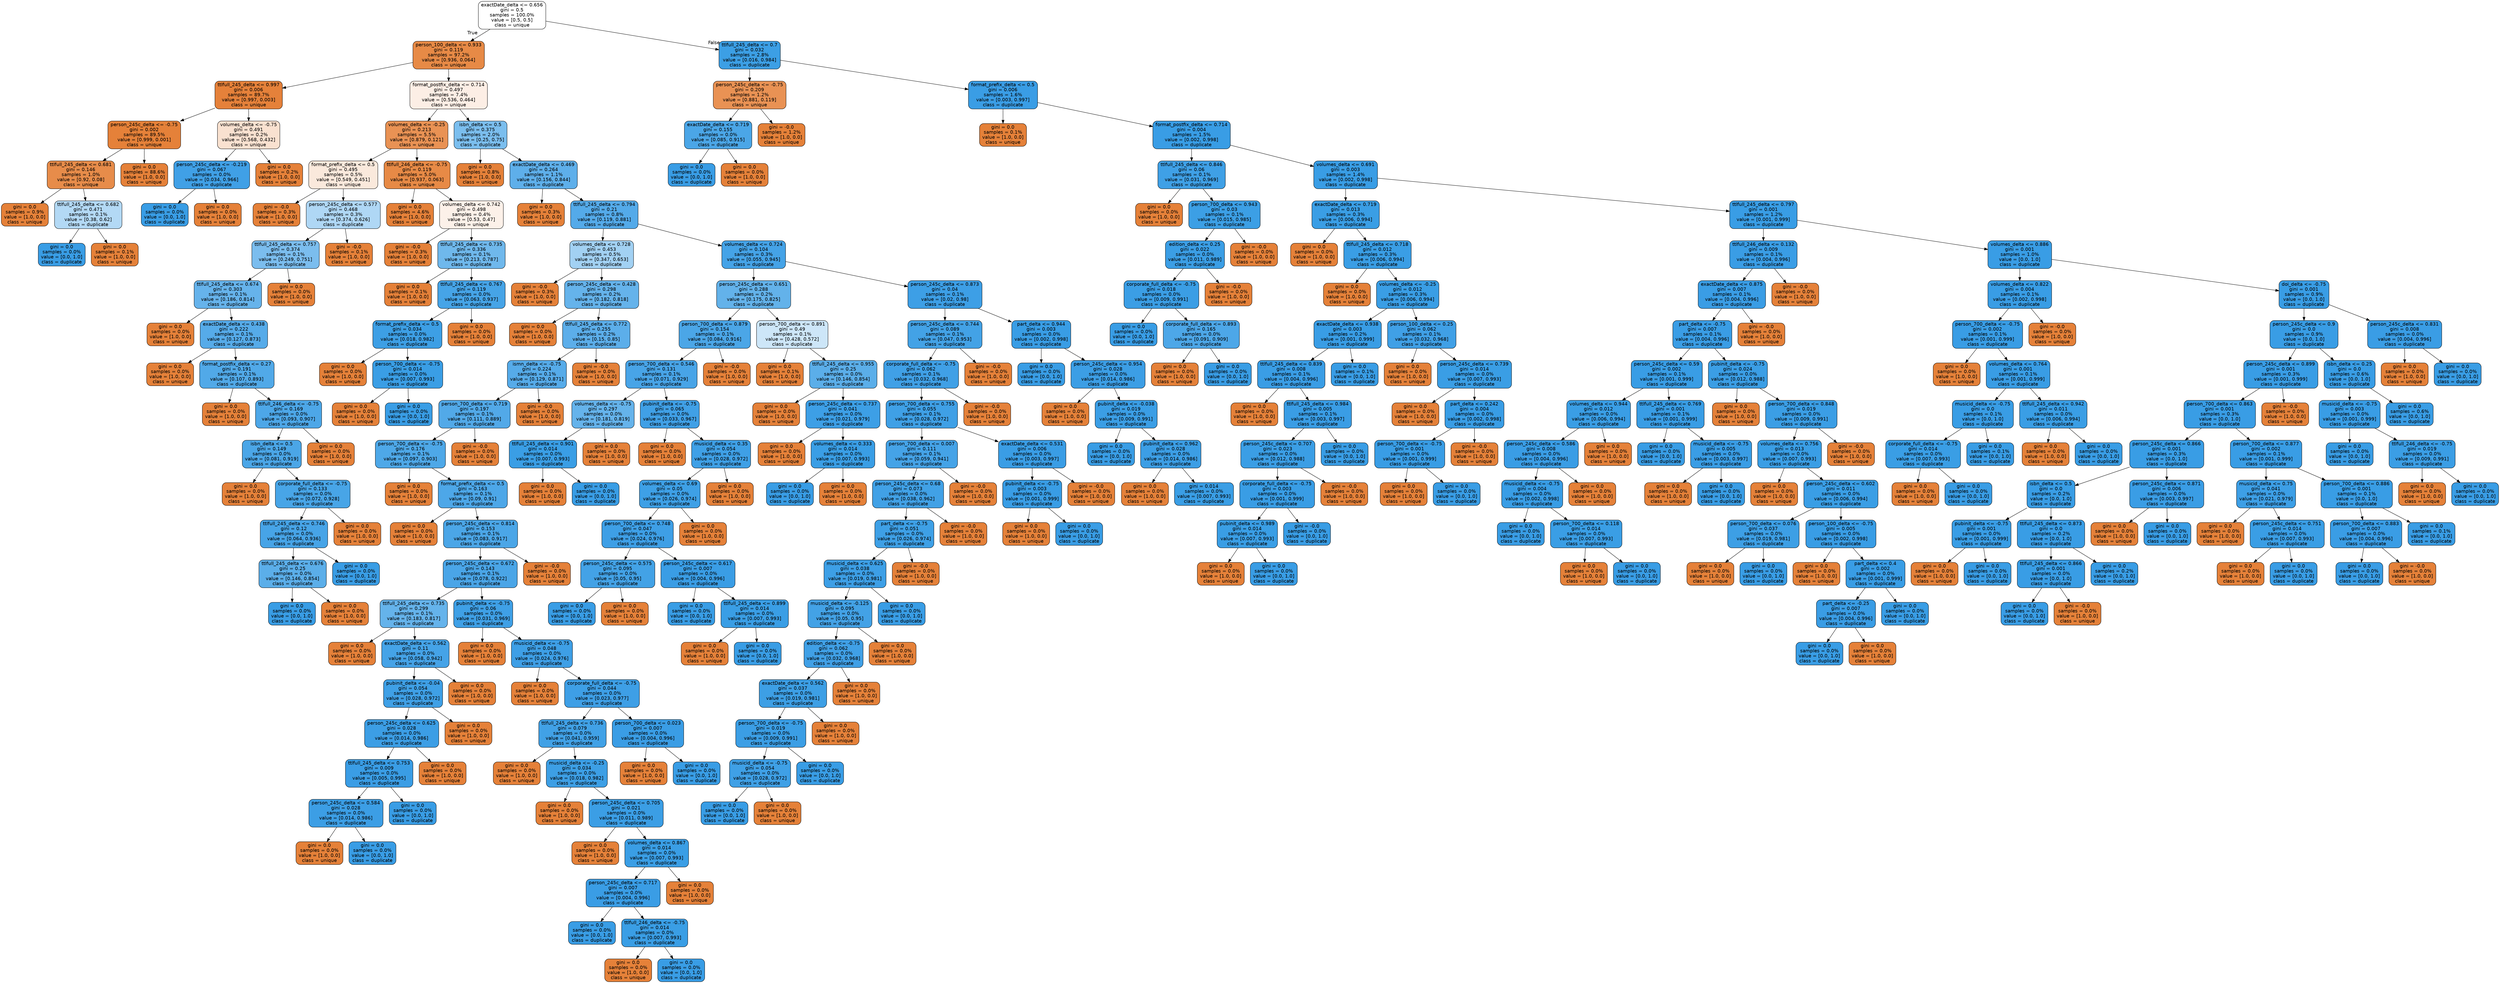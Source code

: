 digraph Tree {
node [shape=box, style="filled, rounded", color="black", fontname=helvetica] ;
edge [fontname=helvetica] ;
0 [label="exactDate_delta <= 0.656\ngini = 0.5\nsamples = 100.0%\nvalue = [0.5, 0.5]\nclass = unique", fillcolor="#ffffff"] ;
1 [label="person_100_delta <= 0.933\ngini = 0.119\nsamples = 97.2%\nvalue = [0.936, 0.064]\nclass = unique", fillcolor="#e78a46"] ;
0 -> 1 [labeldistance=2.5, labelangle=45, headlabel="True"] ;
2 [label="ttlfull_245_delta <= 0.997\ngini = 0.006\nsamples = 89.7%\nvalue = [0.997, 0.003]\nclass = unique", fillcolor="#e5813a"] ;
1 -> 2 ;
3 [label="person_245c_delta <= -0.75\ngini = 0.002\nsamples = 89.5%\nvalue = [0.999, 0.001]\nclass = unique", fillcolor="#e58139"] ;
2 -> 3 ;
4 [label="ttlfull_245_delta <= 0.681\ngini = 0.146\nsamples = 1.0%\nvalue = [0.92, 0.08]\nclass = unique", fillcolor="#e78c4a"] ;
3 -> 4 ;
5 [label="gini = 0.0\nsamples = 0.9%\nvalue = [1.0, 0.0]\nclass = unique", fillcolor="#e58139"] ;
4 -> 5 ;
6 [label="ttlfull_245_delta <= 0.682\ngini = 0.471\nsamples = 0.1%\nvalue = [0.38, 0.62]\nclass = duplicate", fillcolor="#b3d9f5"] ;
4 -> 6 ;
7 [label="gini = 0.0\nsamples = 0.0%\nvalue = [0.0, 1.0]\nclass = duplicate", fillcolor="#399de5"] ;
6 -> 7 ;
8 [label="gini = 0.0\nsamples = 0.1%\nvalue = [1.0, 0.0]\nclass = unique", fillcolor="#e58139"] ;
6 -> 8 ;
9 [label="gini = 0.0\nsamples = 88.6%\nvalue = [1.0, 0.0]\nclass = unique", fillcolor="#e58139"] ;
3 -> 9 ;
10 [label="volumes_delta <= -0.75\ngini = 0.491\nsamples = 0.2%\nvalue = [0.568, 0.432]\nclass = unique", fillcolor="#f9e1d0"] ;
2 -> 10 ;
11 [label="person_245c_delta <= -0.219\ngini = 0.067\nsamples = 0.0%\nvalue = [0.034, 0.966]\nclass = duplicate", fillcolor="#40a0e6"] ;
10 -> 11 ;
12 [label="gini = 0.0\nsamples = 0.0%\nvalue = [0.0, 1.0]\nclass = duplicate", fillcolor="#399de5"] ;
11 -> 12 ;
13 [label="gini = 0.0\nsamples = 0.0%\nvalue = [1.0, 0.0]\nclass = unique", fillcolor="#e58139"] ;
11 -> 13 ;
14 [label="gini = 0.0\nsamples = 0.2%\nvalue = [1.0, 0.0]\nclass = unique", fillcolor="#e58139"] ;
10 -> 14 ;
15 [label="format_postfix_delta <= 0.714\ngini = 0.497\nsamples = 7.4%\nvalue = [0.536, 0.464]\nclass = unique", fillcolor="#fceee5"] ;
1 -> 15 ;
16 [label="volumes_delta <= -0.25\ngini = 0.213\nsamples = 5.5%\nvalue = [0.879, 0.121]\nclass = unique", fillcolor="#e99254"] ;
15 -> 16 ;
17 [label="format_prefix_delta <= 0.5\ngini = 0.495\nsamples = 0.5%\nvalue = [0.549, 0.451]\nclass = unique", fillcolor="#fae9dc"] ;
16 -> 17 ;
18 [label="gini = -0.0\nsamples = 0.3%\nvalue = [1.0, 0.0]\nclass = unique", fillcolor="#e58139"] ;
17 -> 18 ;
19 [label="person_245c_delta <= 0.577\ngini = 0.468\nsamples = 0.3%\nvalue = [0.374, 0.626]\nclass = duplicate", fillcolor="#afd7f5"] ;
17 -> 19 ;
20 [label="ttlfull_245_delta <= 0.757\ngini = 0.374\nsamples = 0.1%\nvalue = [0.249, 0.751]\nclass = duplicate", fillcolor="#7bbdee"] ;
19 -> 20 ;
21 [label="ttlfull_245_delta <= 0.674\ngini = 0.303\nsamples = 0.1%\nvalue = [0.186, 0.814]\nclass = duplicate", fillcolor="#66b3eb"] ;
20 -> 21 ;
22 [label="gini = 0.0\nsamples = 0.0%\nvalue = [1.0, 0.0]\nclass = unique", fillcolor="#e58139"] ;
21 -> 22 ;
23 [label="exactDate_delta <= 0.438\ngini = 0.222\nsamples = 0.1%\nvalue = [0.127, 0.873]\nclass = duplicate", fillcolor="#56abe9"] ;
21 -> 23 ;
24 [label="gini = 0.0\nsamples = 0.0%\nvalue = [1.0, 0.0]\nclass = unique", fillcolor="#e58139"] ;
23 -> 24 ;
25 [label="format_postfix_delta <= 0.27\ngini = 0.191\nsamples = 0.1%\nvalue = [0.107, 0.893]\nclass = duplicate", fillcolor="#51a9e8"] ;
23 -> 25 ;
26 [label="gini = 0.0\nsamples = 0.0%\nvalue = [1.0, 0.0]\nclass = unique", fillcolor="#e58139"] ;
25 -> 26 ;
27 [label="ttlfull_246_delta <= -0.75\ngini = 0.169\nsamples = 0.0%\nvalue = [0.093, 0.907]\nclass = duplicate", fillcolor="#4da7e8"] ;
25 -> 27 ;
28 [label="isbn_delta <= 0.5\ngini = 0.149\nsamples = 0.0%\nvalue = [0.081, 0.919]\nclass = duplicate", fillcolor="#4ba6e7"] ;
27 -> 28 ;
29 [label="gini = 0.0\nsamples = 0.0%\nvalue = [1.0, 0.0]\nclass = unique", fillcolor="#e58139"] ;
28 -> 29 ;
30 [label="corporate_full_delta <= -0.75\ngini = 0.133\nsamples = 0.0%\nvalue = [0.072, 0.928]\nclass = duplicate", fillcolor="#48a5e7"] ;
28 -> 30 ;
31 [label="ttlfull_245_delta <= 0.746\ngini = 0.12\nsamples = 0.0%\nvalue = [0.064, 0.936]\nclass = duplicate", fillcolor="#47a4e7"] ;
30 -> 31 ;
32 [label="ttlfull_245_delta <= 0.676\ngini = 0.25\nsamples = 0.0%\nvalue = [0.146, 0.854]\nclass = duplicate", fillcolor="#5baee9"] ;
31 -> 32 ;
33 [label="gini = 0.0\nsamples = 0.0%\nvalue = [0.0, 1.0]\nclass = duplicate", fillcolor="#399de5"] ;
32 -> 33 ;
34 [label="gini = 0.0\nsamples = 0.0%\nvalue = [1.0, 0.0]\nclass = unique", fillcolor="#e58139"] ;
32 -> 34 ;
35 [label="gini = 0.0\nsamples = 0.0%\nvalue = [0.0, 1.0]\nclass = duplicate", fillcolor="#399de5"] ;
31 -> 35 ;
36 [label="gini = 0.0\nsamples = 0.0%\nvalue = [1.0, 0.0]\nclass = unique", fillcolor="#e58139"] ;
30 -> 36 ;
37 [label="gini = 0.0\nsamples = 0.0%\nvalue = [1.0, 0.0]\nclass = unique", fillcolor="#e58139"] ;
27 -> 37 ;
38 [label="gini = 0.0\nsamples = 0.0%\nvalue = [1.0, 0.0]\nclass = unique", fillcolor="#e58139"] ;
20 -> 38 ;
39 [label="gini = -0.0\nsamples = 0.1%\nvalue = [1.0, 0.0]\nclass = unique", fillcolor="#e58139"] ;
19 -> 39 ;
40 [label="ttlfull_246_delta <= -0.75\ngini = 0.119\nsamples = 5.0%\nvalue = [0.937, 0.063]\nclass = unique", fillcolor="#e78a46"] ;
16 -> 40 ;
41 [label="gini = 0.0\nsamples = 4.6%\nvalue = [1.0, 0.0]\nclass = unique", fillcolor="#e58139"] ;
40 -> 41 ;
42 [label="volumes_delta <= 0.742\ngini = 0.498\nsamples = 0.4%\nvalue = [0.53, 0.47]\nclass = unique", fillcolor="#fcf1e9"] ;
40 -> 42 ;
43 [label="gini = -0.0\nsamples = 0.3%\nvalue = [1.0, 0.0]\nclass = unique", fillcolor="#e58139"] ;
42 -> 43 ;
44 [label="ttlfull_245_delta <= 0.735\ngini = 0.336\nsamples = 0.1%\nvalue = [0.213, 0.787]\nclass = duplicate", fillcolor="#6fb8ec"] ;
42 -> 44 ;
45 [label="gini = 0.0\nsamples = 0.1%\nvalue = [1.0, 0.0]\nclass = unique", fillcolor="#e58139"] ;
44 -> 45 ;
46 [label="ttlfull_245_delta <= 0.767\ngini = 0.119\nsamples = 0.0%\nvalue = [0.063, 0.937]\nclass = duplicate", fillcolor="#46a4e7"] ;
44 -> 46 ;
47 [label="format_prefix_delta <= 0.5\ngini = 0.034\nsamples = 0.0%\nvalue = [0.018, 0.982]\nclass = duplicate", fillcolor="#3d9fe5"] ;
46 -> 47 ;
48 [label="gini = 0.0\nsamples = 0.0%\nvalue = [1.0, 0.0]\nclass = unique", fillcolor="#e58139"] ;
47 -> 48 ;
49 [label="person_700_delta <= -0.75\ngini = 0.014\nsamples = 0.0%\nvalue = [0.007, 0.993]\nclass = duplicate", fillcolor="#3a9ee5"] ;
47 -> 49 ;
50 [label="gini = 0.0\nsamples = 0.0%\nvalue = [1.0, 0.0]\nclass = unique", fillcolor="#e58139"] ;
49 -> 50 ;
51 [label="gini = 0.0\nsamples = 0.0%\nvalue = [0.0, 1.0]\nclass = duplicate", fillcolor="#399de5"] ;
49 -> 51 ;
52 [label="gini = 0.0\nsamples = 0.0%\nvalue = [1.0, 0.0]\nclass = unique", fillcolor="#e58139"] ;
46 -> 52 ;
53 [label="isbn_delta <= 0.5\ngini = 0.375\nsamples = 2.0%\nvalue = [0.25, 0.75]\nclass = duplicate", fillcolor="#7bbeee"] ;
15 -> 53 ;
54 [label="gini = 0.0\nsamples = 0.8%\nvalue = [1.0, 0.0]\nclass = unique", fillcolor="#e58139"] ;
53 -> 54 ;
55 [label="exactDate_delta <= 0.469\ngini = 0.264\nsamples = 1.1%\nvalue = [0.156, 0.844]\nclass = duplicate", fillcolor="#5eafea"] ;
53 -> 55 ;
56 [label="gini = 0.0\nsamples = 0.3%\nvalue = [1.0, 0.0]\nclass = unique", fillcolor="#e58139"] ;
55 -> 56 ;
57 [label="ttlfull_245_delta <= 0.794\ngini = 0.21\nsamples = 0.8%\nvalue = [0.119, 0.881]\nclass = duplicate", fillcolor="#54aae9"] ;
55 -> 57 ;
58 [label="volumes_delta <= 0.728\ngini = 0.453\nsamples = 0.5%\nvalue = [0.347, 0.653]\nclass = duplicate", fillcolor="#a2d1f3"] ;
57 -> 58 ;
59 [label="gini = -0.0\nsamples = 0.3%\nvalue = [1.0, 0.0]\nclass = unique", fillcolor="#e58139"] ;
58 -> 59 ;
60 [label="person_245c_delta <= 0.428\ngini = 0.298\nsamples = 0.2%\nvalue = [0.182, 0.818]\nclass = duplicate", fillcolor="#65b3eb"] ;
58 -> 60 ;
61 [label="gini = 0.0\nsamples = 0.0%\nvalue = [1.0, 0.0]\nclass = unique", fillcolor="#e58139"] ;
60 -> 61 ;
62 [label="ttlfull_245_delta <= 0.772\ngini = 0.255\nsamples = 0.2%\nvalue = [0.15, 0.85]\nclass = duplicate", fillcolor="#5caeea"] ;
60 -> 62 ;
63 [label="ismn_delta <= -0.75\ngini = 0.224\nsamples = 0.1%\nvalue = [0.129, 0.871]\nclass = duplicate", fillcolor="#56abe9"] ;
62 -> 63 ;
64 [label="person_700_delta <= 0.719\ngini = 0.197\nsamples = 0.1%\nvalue = [0.111, 0.889]\nclass = duplicate", fillcolor="#52a9e8"] ;
63 -> 64 ;
65 [label="person_700_delta <= -0.75\ngini = 0.176\nsamples = 0.1%\nvalue = [0.097, 0.903]\nclass = duplicate", fillcolor="#4ea8e8"] ;
64 -> 65 ;
66 [label="gini = 0.0\nsamples = 0.0%\nvalue = [1.0, 0.0]\nclass = unique", fillcolor="#e58139"] ;
65 -> 66 ;
67 [label="format_prefix_delta <= 0.5\ngini = 0.163\nsamples = 0.1%\nvalue = [0.09, 0.91]\nclass = duplicate", fillcolor="#4da7e8"] ;
65 -> 67 ;
68 [label="gini = 0.0\nsamples = 0.0%\nvalue = [1.0, 0.0]\nclass = unique", fillcolor="#e58139"] ;
67 -> 68 ;
69 [label="person_245c_delta <= 0.814\ngini = 0.153\nsamples = 0.1%\nvalue = [0.083, 0.917]\nclass = duplicate", fillcolor="#4ba6e7"] ;
67 -> 69 ;
70 [label="person_245c_delta <= 0.672\ngini = 0.143\nsamples = 0.1%\nvalue = [0.078, 0.922]\nclass = duplicate", fillcolor="#4aa5e7"] ;
69 -> 70 ;
71 [label="ttlfull_245_delta <= 0.735\ngini = 0.299\nsamples = 0.1%\nvalue = [0.183, 0.817]\nclass = duplicate", fillcolor="#65b3eb"] ;
70 -> 71 ;
72 [label="gini = 0.0\nsamples = 0.0%\nvalue = [1.0, 0.0]\nclass = unique", fillcolor="#e58139"] ;
71 -> 72 ;
73 [label="exactDate_delta <= 0.562\ngini = 0.11\nsamples = 0.0%\nvalue = [0.058, 0.942]\nclass = duplicate", fillcolor="#45a3e7"] ;
71 -> 73 ;
74 [label="pubinit_delta <= -0.04\ngini = 0.054\nsamples = 0.0%\nvalue = [0.028, 0.972]\nclass = duplicate", fillcolor="#3fa0e6"] ;
73 -> 74 ;
75 [label="person_245c_delta <= 0.625\ngini = 0.028\nsamples = 0.0%\nvalue = [0.014, 0.986]\nclass = duplicate", fillcolor="#3c9ee5"] ;
74 -> 75 ;
76 [label="ttlfull_245_delta <= 0.753\ngini = 0.009\nsamples = 0.0%\nvalue = [0.005, 0.995]\nclass = duplicate", fillcolor="#3a9de5"] ;
75 -> 76 ;
77 [label="person_245c_delta <= 0.584\ngini = 0.028\nsamples = 0.0%\nvalue = [0.014, 0.986]\nclass = duplicate", fillcolor="#3c9ee5"] ;
76 -> 77 ;
78 [label="gini = 0.0\nsamples = 0.0%\nvalue = [1.0, 0.0]\nclass = unique", fillcolor="#e58139"] ;
77 -> 78 ;
79 [label="gini = 0.0\nsamples = 0.0%\nvalue = [0.0, 1.0]\nclass = duplicate", fillcolor="#399de5"] ;
77 -> 79 ;
80 [label="gini = 0.0\nsamples = 0.0%\nvalue = [0.0, 1.0]\nclass = duplicate", fillcolor="#399de5"] ;
76 -> 80 ;
81 [label="gini = 0.0\nsamples = 0.0%\nvalue = [1.0, 0.0]\nclass = unique", fillcolor="#e58139"] ;
75 -> 81 ;
82 [label="gini = 0.0\nsamples = 0.0%\nvalue = [1.0, 0.0]\nclass = unique", fillcolor="#e58139"] ;
74 -> 82 ;
83 [label="gini = 0.0\nsamples = 0.0%\nvalue = [1.0, 0.0]\nclass = unique", fillcolor="#e58139"] ;
73 -> 83 ;
84 [label="pubinit_delta <= -0.75\ngini = 0.06\nsamples = 0.0%\nvalue = [0.031, 0.969]\nclass = duplicate", fillcolor="#3fa0e6"] ;
70 -> 84 ;
85 [label="gini = 0.0\nsamples = 0.0%\nvalue = [1.0, 0.0]\nclass = unique", fillcolor="#e58139"] ;
84 -> 85 ;
86 [label="musicid_delta <= -0.75\ngini = 0.048\nsamples = 0.0%\nvalue = [0.024, 0.976]\nclass = duplicate", fillcolor="#3e9fe6"] ;
84 -> 86 ;
87 [label="gini = 0.0\nsamples = 0.0%\nvalue = [1.0, 0.0]\nclass = unique", fillcolor="#e58139"] ;
86 -> 87 ;
88 [label="corporate_full_delta <= -0.75\ngini = 0.044\nsamples = 0.0%\nvalue = [0.023, 0.977]\nclass = duplicate", fillcolor="#3e9fe6"] ;
86 -> 88 ;
89 [label="ttlfull_245_delta <= 0.736\ngini = 0.079\nsamples = 0.0%\nvalue = [0.041, 0.959]\nclass = duplicate", fillcolor="#41a1e6"] ;
88 -> 89 ;
90 [label="gini = 0.0\nsamples = 0.0%\nvalue = [1.0, 0.0]\nclass = unique", fillcolor="#e58139"] ;
89 -> 90 ;
91 [label="musicid_delta <= -0.25\ngini = 0.034\nsamples = 0.0%\nvalue = [0.018, 0.982]\nclass = duplicate", fillcolor="#3d9fe5"] ;
89 -> 91 ;
92 [label="gini = 0.0\nsamples = 0.0%\nvalue = [1.0, 0.0]\nclass = unique", fillcolor="#e58139"] ;
91 -> 92 ;
93 [label="person_245c_delta <= 0.705\ngini = 0.021\nsamples = 0.0%\nvalue = [0.011, 0.989]\nclass = duplicate", fillcolor="#3b9ee5"] ;
91 -> 93 ;
94 [label="gini = 0.0\nsamples = 0.0%\nvalue = [1.0, 0.0]\nclass = unique", fillcolor="#e58139"] ;
93 -> 94 ;
95 [label="volumes_delta <= 0.867\ngini = 0.014\nsamples = 0.0%\nvalue = [0.007, 0.993]\nclass = duplicate", fillcolor="#3a9ee5"] ;
93 -> 95 ;
96 [label="person_245c_delta <= 0.717\ngini = 0.007\nsamples = 0.0%\nvalue = [0.004, 0.996]\nclass = duplicate", fillcolor="#3a9de5"] ;
95 -> 96 ;
97 [label="gini = 0.0\nsamples = 0.0%\nvalue = [0.0, 1.0]\nclass = duplicate", fillcolor="#399de5"] ;
96 -> 97 ;
98 [label="ttlfull_246_delta <= -0.75\ngini = 0.014\nsamples = 0.0%\nvalue = [0.007, 0.993]\nclass = duplicate", fillcolor="#3a9ee5"] ;
96 -> 98 ;
99 [label="gini = 0.0\nsamples = 0.0%\nvalue = [1.0, 0.0]\nclass = unique", fillcolor="#e58139"] ;
98 -> 99 ;
100 [label="gini = 0.0\nsamples = 0.0%\nvalue = [0.0, 1.0]\nclass = duplicate", fillcolor="#399de5"] ;
98 -> 100 ;
101 [label="gini = 0.0\nsamples = 0.0%\nvalue = [1.0, 0.0]\nclass = unique", fillcolor="#e58139"] ;
95 -> 101 ;
102 [label="person_700_delta <= 0.023\ngini = 0.007\nsamples = 0.0%\nvalue = [0.004, 0.996]\nclass = duplicate", fillcolor="#3a9de5"] ;
88 -> 102 ;
103 [label="gini = 0.0\nsamples = 0.0%\nvalue = [1.0, 0.0]\nclass = unique", fillcolor="#e58139"] ;
102 -> 103 ;
104 [label="gini = 0.0\nsamples = 0.0%\nvalue = [0.0, 1.0]\nclass = duplicate", fillcolor="#399de5"] ;
102 -> 104 ;
105 [label="gini = -0.0\nsamples = 0.0%\nvalue = [1.0, 0.0]\nclass = unique", fillcolor="#e58139"] ;
69 -> 105 ;
106 [label="gini = -0.0\nsamples = 0.0%\nvalue = [1.0, 0.0]\nclass = unique", fillcolor="#e58139"] ;
64 -> 106 ;
107 [label="gini = -0.0\nsamples = 0.0%\nvalue = [1.0, 0.0]\nclass = unique", fillcolor="#e58139"] ;
63 -> 107 ;
108 [label="gini = -0.0\nsamples = 0.0%\nvalue = [1.0, 0.0]\nclass = unique", fillcolor="#e58139"] ;
62 -> 108 ;
109 [label="volumes_delta <= 0.724\ngini = 0.104\nsamples = 0.3%\nvalue = [0.055, 0.945]\nclass = duplicate", fillcolor="#45a3e7"] ;
57 -> 109 ;
110 [label="person_245c_delta <= 0.651\ngini = 0.288\nsamples = 0.2%\nvalue = [0.175, 0.825]\nclass = duplicate", fillcolor="#63b2ea"] ;
109 -> 110 ;
111 [label="person_700_delta <= 0.879\ngini = 0.154\nsamples = 0.1%\nvalue = [0.084, 0.916]\nclass = duplicate", fillcolor="#4ba6e7"] ;
110 -> 111 ;
112 [label="person_700_delta <= 0.546\ngini = 0.131\nsamples = 0.1%\nvalue = [0.071, 0.929]\nclass = duplicate", fillcolor="#48a4e7"] ;
111 -> 112 ;
113 [label="volumes_delta <= -0.75\ngini = 0.297\nsamples = 0.0%\nvalue = [0.181, 0.819]\nclass = duplicate", fillcolor="#65b3eb"] ;
112 -> 113 ;
114 [label="ttlfull_245_delta <= 0.901\ngini = 0.014\nsamples = 0.0%\nvalue = [0.007, 0.993]\nclass = duplicate", fillcolor="#3a9ee5"] ;
113 -> 114 ;
115 [label="gini = 0.0\nsamples = 0.0%\nvalue = [1.0, 0.0]\nclass = unique", fillcolor="#e58139"] ;
114 -> 115 ;
116 [label="gini = 0.0\nsamples = 0.0%\nvalue = [0.0, 1.0]\nclass = duplicate", fillcolor="#399de5"] ;
114 -> 116 ;
117 [label="gini = 0.0\nsamples = 0.0%\nvalue = [1.0, 0.0]\nclass = unique", fillcolor="#e58139"] ;
113 -> 117 ;
118 [label="pubinit_delta <= -0.75\ngini = 0.065\nsamples = 0.0%\nvalue = [0.033, 0.967]\nclass = duplicate", fillcolor="#40a0e6"] ;
112 -> 118 ;
119 [label="gini = 0.0\nsamples = 0.0%\nvalue = [1.0, 0.0]\nclass = unique", fillcolor="#e58139"] ;
118 -> 119 ;
120 [label="musicid_delta <= 0.35\ngini = 0.054\nsamples = 0.0%\nvalue = [0.028, 0.972]\nclass = duplicate", fillcolor="#3fa0e6"] ;
118 -> 120 ;
121 [label="volumes_delta <= 0.69\ngini = 0.05\nsamples = 0.0%\nvalue = [0.026, 0.974]\nclass = duplicate", fillcolor="#3ea0e6"] ;
120 -> 121 ;
122 [label="person_700_delta <= 0.748\ngini = 0.047\nsamples = 0.0%\nvalue = [0.024, 0.976]\nclass = duplicate", fillcolor="#3e9fe6"] ;
121 -> 122 ;
123 [label="person_245c_delta <= 0.575\ngini = 0.095\nsamples = 0.0%\nvalue = [0.05, 0.95]\nclass = duplicate", fillcolor="#43a2e6"] ;
122 -> 123 ;
124 [label="gini = 0.0\nsamples = 0.0%\nvalue = [0.0, 1.0]\nclass = duplicate", fillcolor="#399de5"] ;
123 -> 124 ;
125 [label="gini = 0.0\nsamples = 0.0%\nvalue = [1.0, 0.0]\nclass = unique", fillcolor="#e58139"] ;
123 -> 125 ;
126 [label="person_245c_delta <= 0.617\ngini = 0.007\nsamples = 0.0%\nvalue = [0.004, 0.996]\nclass = duplicate", fillcolor="#3a9de5"] ;
122 -> 126 ;
127 [label="gini = 0.0\nsamples = 0.0%\nvalue = [0.0, 1.0]\nclass = duplicate", fillcolor="#399de5"] ;
126 -> 127 ;
128 [label="ttlfull_245_delta <= 0.899\ngini = 0.014\nsamples = 0.0%\nvalue = [0.007, 0.993]\nclass = duplicate", fillcolor="#3a9ee5"] ;
126 -> 128 ;
129 [label="gini = 0.0\nsamples = 0.0%\nvalue = [1.0, 0.0]\nclass = unique", fillcolor="#e58139"] ;
128 -> 129 ;
130 [label="gini = 0.0\nsamples = 0.0%\nvalue = [0.0, 1.0]\nclass = duplicate", fillcolor="#399de5"] ;
128 -> 130 ;
131 [label="gini = 0.0\nsamples = 0.0%\nvalue = [1.0, 0.0]\nclass = unique", fillcolor="#e58139"] ;
121 -> 131 ;
132 [label="gini = 0.0\nsamples = 0.0%\nvalue = [1.0, 0.0]\nclass = unique", fillcolor="#e58139"] ;
120 -> 132 ;
133 [label="gini = -0.0\nsamples = 0.0%\nvalue = [1.0, 0.0]\nclass = unique", fillcolor="#e58139"] ;
111 -> 133 ;
134 [label="person_700_delta <= 0.891\ngini = 0.49\nsamples = 0.1%\nvalue = [0.428, 0.572]\nclass = duplicate", fillcolor="#cde6f8"] ;
110 -> 134 ;
135 [label="gini = 0.0\nsamples = 0.1%\nvalue = [1.0, 0.0]\nclass = unique", fillcolor="#e58139"] ;
134 -> 135 ;
136 [label="ttlfull_245_delta <= 0.955\ngini = 0.25\nsamples = 0.0%\nvalue = [0.146, 0.854]\nclass = duplicate", fillcolor="#5baee9"] ;
134 -> 136 ;
137 [label="gini = 0.0\nsamples = 0.0%\nvalue = [1.0, 0.0]\nclass = unique", fillcolor="#e58139"] ;
136 -> 137 ;
138 [label="person_245c_delta <= 0.737\ngini = 0.041\nsamples = 0.0%\nvalue = [0.021, 0.979]\nclass = duplicate", fillcolor="#3d9fe6"] ;
136 -> 138 ;
139 [label="gini = 0.0\nsamples = 0.0%\nvalue = [1.0, 0.0]\nclass = unique", fillcolor="#e58139"] ;
138 -> 139 ;
140 [label="volumes_delta <= 0.333\ngini = 0.014\nsamples = 0.0%\nvalue = [0.007, 0.993]\nclass = duplicate", fillcolor="#3a9ee5"] ;
138 -> 140 ;
141 [label="gini = 0.0\nsamples = 0.0%\nvalue = [0.0, 1.0]\nclass = duplicate", fillcolor="#399de5"] ;
140 -> 141 ;
142 [label="gini = 0.0\nsamples = 0.0%\nvalue = [1.0, 0.0]\nclass = unique", fillcolor="#e58139"] ;
140 -> 142 ;
143 [label="person_245c_delta <= 0.873\ngini = 0.04\nsamples = 0.1%\nvalue = [0.02, 0.98]\nclass = duplicate", fillcolor="#3d9fe6"] ;
109 -> 143 ;
144 [label="person_245c_delta <= 0.744\ngini = 0.089\nsamples = 0.1%\nvalue = [0.047, 0.953]\nclass = duplicate", fillcolor="#43a2e6"] ;
143 -> 144 ;
145 [label="corporate_full_delta <= -0.75\ngini = 0.062\nsamples = 0.1%\nvalue = [0.032, 0.968]\nclass = duplicate", fillcolor="#40a0e6"] ;
144 -> 145 ;
146 [label="person_700_delta <= 0.755\ngini = 0.055\nsamples = 0.1%\nvalue = [0.028, 0.972]\nclass = duplicate", fillcolor="#3fa0e6"] ;
145 -> 146 ;
147 [label="person_700_delta <= 0.007\ngini = 0.111\nsamples = 0.1%\nvalue = [0.059, 0.941]\nclass = duplicate", fillcolor="#45a3e7"] ;
146 -> 147 ;
148 [label="person_245c_delta <= 0.68\ngini = 0.073\nsamples = 0.0%\nvalue = [0.038, 0.962]\nclass = duplicate", fillcolor="#41a1e6"] ;
147 -> 148 ;
149 [label="part_delta <= -0.75\ngini = 0.051\nsamples = 0.0%\nvalue = [0.026, 0.974]\nclass = duplicate", fillcolor="#3ea0e6"] ;
148 -> 149 ;
150 [label="musicid_delta <= 0.625\ngini = 0.038\nsamples = 0.0%\nvalue = [0.019, 0.981]\nclass = duplicate", fillcolor="#3d9fe6"] ;
149 -> 150 ;
151 [label="musicid_delta <= -0.125\ngini = 0.095\nsamples = 0.0%\nvalue = [0.05, 0.95]\nclass = duplicate", fillcolor="#43a2e6"] ;
150 -> 151 ;
152 [label="edition_delta <= -0.75\ngini = 0.062\nsamples = 0.0%\nvalue = [0.032, 0.968]\nclass = duplicate", fillcolor="#40a0e6"] ;
151 -> 152 ;
153 [label="exactDate_delta <= 0.562\ngini = 0.037\nsamples = 0.0%\nvalue = [0.019, 0.981]\nclass = duplicate", fillcolor="#3d9fe5"] ;
152 -> 153 ;
154 [label="person_700_delta <= -0.75\ngini = 0.019\nsamples = 0.0%\nvalue = [0.009, 0.991]\nclass = duplicate", fillcolor="#3b9ee5"] ;
153 -> 154 ;
155 [label="musicid_delta <= -0.75\ngini = 0.054\nsamples = 0.0%\nvalue = [0.028, 0.972]\nclass = duplicate", fillcolor="#3fa0e6"] ;
154 -> 155 ;
156 [label="gini = 0.0\nsamples = 0.0%\nvalue = [0.0, 1.0]\nclass = duplicate", fillcolor="#399de5"] ;
155 -> 156 ;
157 [label="gini = 0.0\nsamples = 0.0%\nvalue = [1.0, 0.0]\nclass = unique", fillcolor="#e58139"] ;
155 -> 157 ;
158 [label="gini = 0.0\nsamples = 0.0%\nvalue = [0.0, 1.0]\nclass = duplicate", fillcolor="#399de5"] ;
154 -> 158 ;
159 [label="gini = 0.0\nsamples = 0.0%\nvalue = [1.0, 0.0]\nclass = unique", fillcolor="#e58139"] ;
153 -> 159 ;
160 [label="gini = 0.0\nsamples = 0.0%\nvalue = [1.0, 0.0]\nclass = unique", fillcolor="#e58139"] ;
152 -> 160 ;
161 [label="gini = 0.0\nsamples = 0.0%\nvalue = [1.0, 0.0]\nclass = unique", fillcolor="#e58139"] ;
151 -> 161 ;
162 [label="gini = 0.0\nsamples = 0.0%\nvalue = [0.0, 1.0]\nclass = duplicate", fillcolor="#399de5"] ;
150 -> 162 ;
163 [label="gini = -0.0\nsamples = 0.0%\nvalue = [1.0, 0.0]\nclass = unique", fillcolor="#e58139"] ;
149 -> 163 ;
164 [label="gini = -0.0\nsamples = 0.0%\nvalue = [1.0, 0.0]\nclass = unique", fillcolor="#e58139"] ;
148 -> 164 ;
165 [label="gini = -0.0\nsamples = 0.0%\nvalue = [1.0, 0.0]\nclass = unique", fillcolor="#e58139"] ;
147 -> 165 ;
166 [label="exactDate_delta <= 0.531\ngini = 0.006\nsamples = 0.0%\nvalue = [0.003, 0.997]\nclass = duplicate", fillcolor="#3a9de5"] ;
146 -> 166 ;
167 [label="pubinit_delta <= -0.75\ngini = 0.003\nsamples = 0.0%\nvalue = [0.001, 0.999]\nclass = duplicate", fillcolor="#399de5"] ;
166 -> 167 ;
168 [label="gini = 0.0\nsamples = 0.0%\nvalue = [1.0, 0.0]\nclass = unique", fillcolor="#e58139"] ;
167 -> 168 ;
169 [label="gini = 0.0\nsamples = 0.0%\nvalue = [0.0, 1.0]\nclass = duplicate", fillcolor="#399de5"] ;
167 -> 169 ;
170 [label="gini = -0.0\nsamples = 0.0%\nvalue = [1.0, 0.0]\nclass = unique", fillcolor="#e58139"] ;
166 -> 170 ;
171 [label="gini = -0.0\nsamples = 0.0%\nvalue = [1.0, 0.0]\nclass = unique", fillcolor="#e58139"] ;
145 -> 171 ;
172 [label="gini = -0.0\nsamples = 0.0%\nvalue = [1.0, 0.0]\nclass = unique", fillcolor="#e58139"] ;
144 -> 172 ;
173 [label="part_delta <= 0.944\ngini = 0.003\nsamples = 0.0%\nvalue = [0.002, 0.998]\nclass = duplicate", fillcolor="#399de5"] ;
143 -> 173 ;
174 [label="gini = 0.0\nsamples = 0.0%\nvalue = [0.0, 1.0]\nclass = duplicate", fillcolor="#399de5"] ;
173 -> 174 ;
175 [label="person_245c_delta <= 0.954\ngini = 0.028\nsamples = 0.0%\nvalue = [0.014, 0.986]\nclass = duplicate", fillcolor="#3c9ee5"] ;
173 -> 175 ;
176 [label="gini = 0.0\nsamples = 0.0%\nvalue = [1.0, 0.0]\nclass = unique", fillcolor="#e58139"] ;
175 -> 176 ;
177 [label="pubinit_delta <= -0.038\ngini = 0.019\nsamples = 0.0%\nvalue = [0.009, 0.991]\nclass = duplicate", fillcolor="#3b9ee5"] ;
175 -> 177 ;
178 [label="gini = 0.0\nsamples = 0.0%\nvalue = [0.0, 1.0]\nclass = duplicate", fillcolor="#399de5"] ;
177 -> 178 ;
179 [label="pubinit_delta <= 0.962\ngini = 0.028\nsamples = 0.0%\nvalue = [0.014, 0.986]\nclass = duplicate", fillcolor="#3c9ee5"] ;
177 -> 179 ;
180 [label="gini = 0.0\nsamples = 0.0%\nvalue = [1.0, 0.0]\nclass = unique", fillcolor="#e58139"] ;
179 -> 180 ;
181 [label="gini = 0.014\nsamples = 0.0%\nvalue = [0.007, 0.993]\nclass = duplicate", fillcolor="#3a9ee5"] ;
179 -> 181 ;
182 [label="ttlfull_245_delta <= 0.7\ngini = 0.032\nsamples = 2.8%\nvalue = [0.016, 0.984]\nclass = duplicate", fillcolor="#3c9fe5"] ;
0 -> 182 [labeldistance=2.5, labelangle=-45, headlabel="False"] ;
183 [label="person_245c_delta <= -0.75\ngini = 0.209\nsamples = 1.2%\nvalue = [0.881, 0.119]\nclass = unique", fillcolor="#e99254"] ;
182 -> 183 ;
184 [label="exactDate_delta <= 0.719\ngini = 0.155\nsamples = 0.0%\nvalue = [0.085, 0.915]\nclass = duplicate", fillcolor="#4ba6e7"] ;
183 -> 184 ;
185 [label="gini = 0.0\nsamples = 0.0%\nvalue = [0.0, 1.0]\nclass = duplicate", fillcolor="#399de5"] ;
184 -> 185 ;
186 [label="gini = 0.0\nsamples = 0.0%\nvalue = [1.0, 0.0]\nclass = unique", fillcolor="#e58139"] ;
184 -> 186 ;
187 [label="gini = -0.0\nsamples = 1.2%\nvalue = [1.0, 0.0]\nclass = unique", fillcolor="#e58139"] ;
183 -> 187 ;
188 [label="format_prefix_delta <= 0.5\ngini = 0.006\nsamples = 1.6%\nvalue = [0.003, 0.997]\nclass = duplicate", fillcolor="#3a9de5"] ;
182 -> 188 ;
189 [label="gini = 0.0\nsamples = 0.1%\nvalue = [1.0, 0.0]\nclass = unique", fillcolor="#e58139"] ;
188 -> 189 ;
190 [label="format_postfix_delta <= 0.714\ngini = 0.004\nsamples = 1.5%\nvalue = [0.002, 0.998]\nclass = duplicate", fillcolor="#399de5"] ;
188 -> 190 ;
191 [label="ttlfull_245_delta <= 0.846\ngini = 0.06\nsamples = 0.1%\nvalue = [0.031, 0.969]\nclass = duplicate", fillcolor="#3fa0e6"] ;
190 -> 191 ;
192 [label="gini = 0.0\nsamples = 0.0%\nvalue = [1.0, 0.0]\nclass = unique", fillcolor="#e58139"] ;
191 -> 192 ;
193 [label="person_700_delta <= 0.943\ngini = 0.03\nsamples = 0.1%\nvalue = [0.015, 0.985]\nclass = duplicate", fillcolor="#3c9fe5"] ;
191 -> 193 ;
194 [label="edition_delta <= 0.25\ngini = 0.022\nsamples = 0.0%\nvalue = [0.011, 0.989]\nclass = duplicate", fillcolor="#3b9ee5"] ;
193 -> 194 ;
195 [label="corporate_full_delta <= -0.75\ngini = 0.018\nsamples = 0.0%\nvalue = [0.009, 0.991]\nclass = duplicate", fillcolor="#3b9ee5"] ;
194 -> 195 ;
196 [label="gini = 0.0\nsamples = 0.0%\nvalue = [0.0, 1.0]\nclass = duplicate", fillcolor="#399de5"] ;
195 -> 196 ;
197 [label="corporate_full_delta <= 0.893\ngini = 0.165\nsamples = 0.0%\nvalue = [0.091, 0.909]\nclass = duplicate", fillcolor="#4da7e8"] ;
195 -> 197 ;
198 [label="gini = 0.0\nsamples = 0.0%\nvalue = [1.0, 0.0]\nclass = unique", fillcolor="#e58139"] ;
197 -> 198 ;
199 [label="gini = 0.0\nsamples = 0.0%\nvalue = [0.0, 1.0]\nclass = duplicate", fillcolor="#399de5"] ;
197 -> 199 ;
200 [label="gini = -0.0\nsamples = 0.0%\nvalue = [1.0, 0.0]\nclass = unique", fillcolor="#e58139"] ;
194 -> 200 ;
201 [label="gini = -0.0\nsamples = 0.0%\nvalue = [1.0, 0.0]\nclass = unique", fillcolor="#e58139"] ;
193 -> 201 ;
202 [label="volumes_delta <= 0.691\ngini = 0.003\nsamples = 1.4%\nvalue = [0.002, 0.998]\nclass = duplicate", fillcolor="#399de5"] ;
190 -> 202 ;
203 [label="exactDate_delta <= 0.719\ngini = 0.013\nsamples = 0.3%\nvalue = [0.006, 0.994]\nclass = duplicate", fillcolor="#3a9ee5"] ;
202 -> 203 ;
204 [label="gini = 0.0\nsamples = 0.0%\nvalue = [1.0, 0.0]\nclass = unique", fillcolor="#e58139"] ;
203 -> 204 ;
205 [label="ttlfull_245_delta <= 0.718\ngini = 0.012\nsamples = 0.3%\nvalue = [0.006, 0.994]\nclass = duplicate", fillcolor="#3a9ee5"] ;
203 -> 205 ;
206 [label="gini = 0.0\nsamples = 0.0%\nvalue = [1.0, 0.0]\nclass = unique", fillcolor="#e58139"] ;
205 -> 206 ;
207 [label="volumes_delta <= -0.25\ngini = 0.012\nsamples = 0.3%\nvalue = [0.006, 0.994]\nclass = duplicate", fillcolor="#3a9ee5"] ;
205 -> 207 ;
208 [label="exactDate_delta <= 0.938\ngini = 0.003\nsamples = 0.2%\nvalue = [0.001, 0.999]\nclass = duplicate", fillcolor="#399de5"] ;
207 -> 208 ;
209 [label="ttlfull_245_delta <= 0.839\ngini = 0.008\nsamples = 0.1%\nvalue = [0.004, 0.996]\nclass = duplicate", fillcolor="#3a9de5"] ;
208 -> 209 ;
210 [label="gini = 0.0\nsamples = 0.0%\nvalue = [1.0, 0.0]\nclass = unique", fillcolor="#e58139"] ;
209 -> 210 ;
211 [label="ttlfull_245_delta <= 0.984\ngini = 0.005\nsamples = 0.1%\nvalue = [0.003, 0.997]\nclass = duplicate", fillcolor="#3a9de5"] ;
209 -> 211 ;
212 [label="person_245c_delta <= 0.707\ngini = 0.023\nsamples = 0.0%\nvalue = [0.012, 0.988]\nclass = duplicate", fillcolor="#3b9ee5"] ;
211 -> 212 ;
213 [label="corporate_full_delta <= -0.75\ngini = 0.003\nsamples = 0.0%\nvalue = [0.001, 0.999]\nclass = duplicate", fillcolor="#399de5"] ;
212 -> 213 ;
214 [label="pubinit_delta <= 0.989\ngini = 0.014\nsamples = 0.0%\nvalue = [0.007, 0.993]\nclass = duplicate", fillcolor="#3a9ee5"] ;
213 -> 214 ;
215 [label="gini = 0.0\nsamples = 0.0%\nvalue = [1.0, 0.0]\nclass = unique", fillcolor="#e58139"] ;
214 -> 215 ;
216 [label="gini = 0.0\nsamples = 0.0%\nvalue = [0.0, 1.0]\nclass = duplicate", fillcolor="#399de5"] ;
214 -> 216 ;
217 [label="gini = -0.0\nsamples = 0.0%\nvalue = [0.0, 1.0]\nclass = duplicate", fillcolor="#399de5"] ;
213 -> 217 ;
218 [label="gini = -0.0\nsamples = 0.0%\nvalue = [1.0, 0.0]\nclass = unique", fillcolor="#e58139"] ;
212 -> 218 ;
219 [label="gini = 0.0\nsamples = 0.0%\nvalue = [0.0, 1.0]\nclass = duplicate", fillcolor="#399de5"] ;
211 -> 219 ;
220 [label="gini = 0.0\nsamples = 0.1%\nvalue = [0.0, 1.0]\nclass = duplicate", fillcolor="#399de5"] ;
208 -> 220 ;
221 [label="person_100_delta <= 0.25\ngini = 0.062\nsamples = 0.1%\nvalue = [0.032, 0.968]\nclass = duplicate", fillcolor="#40a0e6"] ;
207 -> 221 ;
222 [label="gini = 0.0\nsamples = 0.0%\nvalue = [1.0, 0.0]\nclass = unique", fillcolor="#e58139"] ;
221 -> 222 ;
223 [label="person_245c_delta <= 0.739\ngini = 0.014\nsamples = 0.0%\nvalue = [0.007, 0.993]\nclass = duplicate", fillcolor="#3a9ee5"] ;
221 -> 223 ;
224 [label="gini = 0.0\nsamples = 0.0%\nvalue = [1.0, 0.0]\nclass = unique", fillcolor="#e58139"] ;
223 -> 224 ;
225 [label="part_delta <= 0.242\ngini = 0.004\nsamples = 0.0%\nvalue = [0.002, 0.998]\nclass = duplicate", fillcolor="#399de5"] ;
223 -> 225 ;
226 [label="person_700_delta <= -0.75\ngini = 0.001\nsamples = 0.0%\nvalue = [0.001, 0.999]\nclass = duplicate", fillcolor="#399de5"] ;
225 -> 226 ;
227 [label="gini = 0.0\nsamples = 0.0%\nvalue = [1.0, 0.0]\nclass = unique", fillcolor="#e58139"] ;
226 -> 227 ;
228 [label="gini = 0.0\nsamples = 0.0%\nvalue = [0.0, 1.0]\nclass = duplicate", fillcolor="#399de5"] ;
226 -> 228 ;
229 [label="gini = -0.0\nsamples = 0.0%\nvalue = [1.0, 0.0]\nclass = unique", fillcolor="#e58139"] ;
225 -> 229 ;
230 [label="ttlfull_245_delta <= 0.797\ngini = 0.001\nsamples = 1.2%\nvalue = [0.001, 0.999]\nclass = duplicate", fillcolor="#399de5"] ;
202 -> 230 ;
231 [label="ttlfull_246_delta <= 0.132\ngini = 0.009\nsamples = 0.1%\nvalue = [0.004, 0.996]\nclass = duplicate", fillcolor="#3a9de5"] ;
230 -> 231 ;
232 [label="exactDate_delta <= 0.875\ngini = 0.007\nsamples = 0.1%\nvalue = [0.004, 0.996]\nclass = duplicate", fillcolor="#3a9de5"] ;
231 -> 232 ;
233 [label="part_delta <= -0.75\ngini = 0.007\nsamples = 0.1%\nvalue = [0.004, 0.996]\nclass = duplicate", fillcolor="#3a9de5"] ;
232 -> 233 ;
234 [label="person_245c_delta <= 0.59\ngini = 0.002\nsamples = 0.1%\nvalue = [0.001, 0.999]\nclass = duplicate", fillcolor="#399de5"] ;
233 -> 234 ;
235 [label="volumes_delta <= 0.944\ngini = 0.012\nsamples = 0.0%\nvalue = [0.006, 0.994]\nclass = duplicate", fillcolor="#3a9ee5"] ;
234 -> 235 ;
236 [label="person_245c_delta <= 0.586\ngini = 0.008\nsamples = 0.0%\nvalue = [0.004, 0.996]\nclass = duplicate", fillcolor="#3a9de5"] ;
235 -> 236 ;
237 [label="musicid_delta <= -0.75\ngini = 0.004\nsamples = 0.0%\nvalue = [0.002, 0.998]\nclass = duplicate", fillcolor="#399de5"] ;
236 -> 237 ;
238 [label="gini = 0.0\nsamples = 0.0%\nvalue = [0.0, 1.0]\nclass = duplicate", fillcolor="#399de5"] ;
237 -> 238 ;
239 [label="person_700_delta <= 0.118\ngini = 0.014\nsamples = 0.0%\nvalue = [0.007, 0.993]\nclass = duplicate", fillcolor="#3a9ee5"] ;
237 -> 239 ;
240 [label="gini = 0.0\nsamples = 0.0%\nvalue = [1.0, 0.0]\nclass = unique", fillcolor="#e58139"] ;
239 -> 240 ;
241 [label="gini = 0.0\nsamples = 0.0%\nvalue = [0.0, 1.0]\nclass = duplicate", fillcolor="#399de5"] ;
239 -> 241 ;
242 [label="gini = 0.0\nsamples = 0.0%\nvalue = [1.0, 0.0]\nclass = unique", fillcolor="#e58139"] ;
236 -> 242 ;
243 [label="gini = 0.0\nsamples = 0.0%\nvalue = [1.0, 0.0]\nclass = unique", fillcolor="#e58139"] ;
235 -> 243 ;
244 [label="ttlfull_245_delta <= 0.769\ngini = 0.001\nsamples = 0.1%\nvalue = [0.001, 0.999]\nclass = duplicate", fillcolor="#399de5"] ;
234 -> 244 ;
245 [label="gini = 0.0\nsamples = 0.0%\nvalue = [0.0, 1.0]\nclass = duplicate", fillcolor="#399de5"] ;
244 -> 245 ;
246 [label="musicid_delta <= -0.75\ngini = 0.005\nsamples = 0.0%\nvalue = [0.003, 0.997]\nclass = duplicate", fillcolor="#3a9de5"] ;
244 -> 246 ;
247 [label="gini = 0.0\nsamples = 0.0%\nvalue = [1.0, 0.0]\nclass = unique", fillcolor="#e58139"] ;
246 -> 247 ;
248 [label="gini = 0.0\nsamples = 0.0%\nvalue = [0.0, 1.0]\nclass = duplicate", fillcolor="#399de5"] ;
246 -> 248 ;
249 [label="pubinit_delta <= -0.75\ngini = 0.024\nsamples = 0.0%\nvalue = [0.012, 0.988]\nclass = duplicate", fillcolor="#3b9ee5"] ;
233 -> 249 ;
250 [label="gini = 0.0\nsamples = 0.0%\nvalue = [1.0, 0.0]\nclass = unique", fillcolor="#e58139"] ;
249 -> 250 ;
251 [label="person_700_delta <= 0.848\ngini = 0.019\nsamples = 0.0%\nvalue = [0.009, 0.991]\nclass = duplicate", fillcolor="#3b9ee5"] ;
249 -> 251 ;
252 [label="volumes_delta <= 0.756\ngini = 0.013\nsamples = 0.0%\nvalue = [0.007, 0.993]\nclass = duplicate", fillcolor="#3a9ee5"] ;
251 -> 252 ;
253 [label="gini = 0.0\nsamples = 0.0%\nvalue = [1.0, 0.0]\nclass = unique", fillcolor="#e58139"] ;
252 -> 253 ;
254 [label="person_245c_delta <= 0.602\ngini = 0.011\nsamples = 0.0%\nvalue = [0.006, 0.994]\nclass = duplicate", fillcolor="#3a9ee5"] ;
252 -> 254 ;
255 [label="person_700_delta <= 0.076\ngini = 0.037\nsamples = 0.0%\nvalue = [0.019, 0.981]\nclass = duplicate", fillcolor="#3d9fe5"] ;
254 -> 255 ;
256 [label="gini = 0.0\nsamples = 0.0%\nvalue = [1.0, 0.0]\nclass = unique", fillcolor="#e58139"] ;
255 -> 256 ;
257 [label="gini = 0.0\nsamples = 0.0%\nvalue = [0.0, 1.0]\nclass = duplicate", fillcolor="#399de5"] ;
255 -> 257 ;
258 [label="person_100_delta <= -0.75\ngini = 0.005\nsamples = 0.0%\nvalue = [0.002, 0.998]\nclass = duplicate", fillcolor="#399de5"] ;
254 -> 258 ;
259 [label="gini = 0.0\nsamples = 0.0%\nvalue = [1.0, 0.0]\nclass = unique", fillcolor="#e58139"] ;
258 -> 259 ;
260 [label="part_delta <= 0.4\ngini = 0.002\nsamples = 0.0%\nvalue = [0.001, 0.999]\nclass = duplicate", fillcolor="#399de5"] ;
258 -> 260 ;
261 [label="part_delta <= -0.25\ngini = 0.007\nsamples = 0.0%\nvalue = [0.004, 0.996]\nclass = duplicate", fillcolor="#3a9de5"] ;
260 -> 261 ;
262 [label="gini = 0.0\nsamples = 0.0%\nvalue = [0.0, 1.0]\nclass = duplicate", fillcolor="#399de5"] ;
261 -> 262 ;
263 [label="gini = 0.0\nsamples = 0.0%\nvalue = [1.0, 0.0]\nclass = unique", fillcolor="#e58139"] ;
261 -> 263 ;
264 [label="gini = 0.0\nsamples = 0.0%\nvalue = [0.0, 1.0]\nclass = duplicate", fillcolor="#399de5"] ;
260 -> 264 ;
265 [label="gini = -0.0\nsamples = 0.0%\nvalue = [1.0, 0.0]\nclass = unique", fillcolor="#e58139"] ;
251 -> 265 ;
266 [label="gini = -0.0\nsamples = 0.0%\nvalue = [1.0, 0.0]\nclass = unique", fillcolor="#e58139"] ;
232 -> 266 ;
267 [label="gini = -0.0\nsamples = 0.0%\nvalue = [1.0, 0.0]\nclass = unique", fillcolor="#e58139"] ;
231 -> 267 ;
268 [label="volumes_delta <= 0.886\ngini = 0.001\nsamples = 1.0%\nvalue = [0.0, 1.0]\nclass = duplicate", fillcolor="#399de5"] ;
230 -> 268 ;
269 [label="volumes_delta <= 0.822\ngini = 0.004\nsamples = 0.1%\nvalue = [0.002, 0.998]\nclass = duplicate", fillcolor="#399de5"] ;
268 -> 269 ;
270 [label="person_700_delta <= -0.75\ngini = 0.002\nsamples = 0.1%\nvalue = [0.001, 0.999]\nclass = duplicate", fillcolor="#399de5"] ;
269 -> 270 ;
271 [label="gini = 0.0\nsamples = 0.0%\nvalue = [1.0, 0.0]\nclass = unique", fillcolor="#e58139"] ;
270 -> 271 ;
272 [label="volumes_delta <= 0.764\ngini = 0.001\nsamples = 0.1%\nvalue = [0.001, 0.999]\nclass = duplicate", fillcolor="#399de5"] ;
270 -> 272 ;
273 [label="musicid_delta <= -0.75\ngini = 0.0\nsamples = 0.1%\nvalue = [0.0, 1.0]\nclass = duplicate", fillcolor="#399de5"] ;
272 -> 273 ;
274 [label="corporate_full_delta <= -0.75\ngini = 0.014\nsamples = 0.0%\nvalue = [0.007, 0.993]\nclass = duplicate", fillcolor="#3a9ee5"] ;
273 -> 274 ;
275 [label="gini = 0.0\nsamples = 0.0%\nvalue = [1.0, 0.0]\nclass = unique", fillcolor="#e58139"] ;
274 -> 275 ;
276 [label="gini = 0.0\nsamples = 0.0%\nvalue = [0.0, 1.0]\nclass = duplicate", fillcolor="#399de5"] ;
274 -> 276 ;
277 [label="gini = 0.0\nsamples = 0.1%\nvalue = [0.0, 1.0]\nclass = duplicate", fillcolor="#399de5"] ;
273 -> 277 ;
278 [label="ttlfull_245_delta <= 0.942\ngini = 0.011\nsamples = 0.0%\nvalue = [0.006, 0.994]\nclass = duplicate", fillcolor="#3a9ee5"] ;
272 -> 278 ;
279 [label="gini = 0.0\nsamples = 0.0%\nvalue = [1.0, 0.0]\nclass = unique", fillcolor="#e58139"] ;
278 -> 279 ;
280 [label="gini = 0.0\nsamples = 0.0%\nvalue = [0.0, 1.0]\nclass = duplicate", fillcolor="#399de5"] ;
278 -> 280 ;
281 [label="gini = -0.0\nsamples = 0.0%\nvalue = [1.0, 0.0]\nclass = unique", fillcolor="#e58139"] ;
269 -> 281 ;
282 [label="doi_delta <= -0.75\ngini = 0.001\nsamples = 0.9%\nvalue = [0.0, 1.0]\nclass = duplicate", fillcolor="#399de5"] ;
268 -> 282 ;
283 [label="person_245c_delta <= 0.9\ngini = 0.0\nsamples = 0.9%\nvalue = [0.0, 1.0]\nclass = duplicate", fillcolor="#399de5"] ;
282 -> 283 ;
284 [label="person_245c_delta <= 0.899\ngini = 0.001\nsamples = 0.3%\nvalue = [0.001, 0.999]\nclass = duplicate", fillcolor="#399de5"] ;
283 -> 284 ;
285 [label="person_700_delta <= 0.863\ngini = 0.001\nsamples = 0.3%\nvalue = [0.0, 1.0]\nclass = duplicate", fillcolor="#399de5"] ;
284 -> 285 ;
286 [label="person_245c_delta <= 0.866\ngini = 0.001\nsamples = 0.3%\nvalue = [0.0, 1.0]\nclass = duplicate", fillcolor="#399de5"] ;
285 -> 286 ;
287 [label="isbn_delta <= 0.5\ngini = 0.0\nsamples = 0.2%\nvalue = [0.0, 1.0]\nclass = duplicate", fillcolor="#399de5"] ;
286 -> 287 ;
288 [label="pubinit_delta <= -0.75\ngini = 0.001\nsamples = 0.0%\nvalue = [0.001, 0.999]\nclass = duplicate", fillcolor="#399de5"] ;
287 -> 288 ;
289 [label="gini = 0.0\nsamples = 0.0%\nvalue = [1.0, 0.0]\nclass = unique", fillcolor="#e58139"] ;
288 -> 289 ;
290 [label="gini = 0.0\nsamples = 0.0%\nvalue = [0.0, 1.0]\nclass = duplicate", fillcolor="#399de5"] ;
288 -> 290 ;
291 [label="ttlfull_245_delta <= 0.873\ngini = 0.0\nsamples = 0.2%\nvalue = [0.0, 1.0]\nclass = duplicate", fillcolor="#399de5"] ;
287 -> 291 ;
292 [label="ttlfull_245_delta <= 0.866\ngini = 0.001\nsamples = 0.0%\nvalue = [0.0, 1.0]\nclass = duplicate", fillcolor="#399de5"] ;
291 -> 292 ;
293 [label="gini = 0.0\nsamples = 0.0%\nvalue = [0.0, 1.0]\nclass = duplicate", fillcolor="#399de5"] ;
292 -> 293 ;
294 [label="gini = -0.0\nsamples = 0.0%\nvalue = [1.0, 0.0]\nclass = unique", fillcolor="#e58139"] ;
292 -> 294 ;
295 [label="gini = 0.0\nsamples = 0.2%\nvalue = [0.0, 1.0]\nclass = duplicate", fillcolor="#399de5"] ;
291 -> 295 ;
296 [label="person_245c_delta <= 0.871\ngini = 0.006\nsamples = 0.0%\nvalue = [0.003, 0.997]\nclass = duplicate", fillcolor="#3a9de5"] ;
286 -> 296 ;
297 [label="gini = 0.0\nsamples = 0.0%\nvalue = [1.0, 0.0]\nclass = unique", fillcolor="#e58139"] ;
296 -> 297 ;
298 [label="gini = 0.0\nsamples = 0.0%\nvalue = [0.0, 1.0]\nclass = duplicate", fillcolor="#399de5"] ;
296 -> 298 ;
299 [label="person_700_delta <= 0.877\ngini = 0.002\nsamples = 0.1%\nvalue = [0.001, 0.999]\nclass = duplicate", fillcolor="#399de5"] ;
285 -> 299 ;
300 [label="musicid_delta <= 0.75\ngini = 0.041\nsamples = 0.0%\nvalue = [0.021, 0.979]\nclass = duplicate", fillcolor="#3d9fe6"] ;
299 -> 300 ;
301 [label="gini = 0.0\nsamples = 0.0%\nvalue = [1.0, 0.0]\nclass = unique", fillcolor="#e58139"] ;
300 -> 301 ;
302 [label="person_245c_delta <= 0.751\ngini = 0.014\nsamples = 0.0%\nvalue = [0.007, 0.993]\nclass = duplicate", fillcolor="#3a9ee5"] ;
300 -> 302 ;
303 [label="gini = 0.0\nsamples = 0.0%\nvalue = [1.0, 0.0]\nclass = unique", fillcolor="#e58139"] ;
302 -> 303 ;
304 [label="gini = 0.0\nsamples = 0.0%\nvalue = [0.0, 1.0]\nclass = duplicate", fillcolor="#399de5"] ;
302 -> 304 ;
305 [label="person_700_delta <= 0.886\ngini = 0.001\nsamples = 0.1%\nvalue = [0.0, 1.0]\nclass = duplicate", fillcolor="#399de5"] ;
299 -> 305 ;
306 [label="person_700_delta <= 0.883\ngini = 0.007\nsamples = 0.0%\nvalue = [0.004, 0.996]\nclass = duplicate", fillcolor="#3a9de5"] ;
305 -> 306 ;
307 [label="gini = 0.0\nsamples = 0.0%\nvalue = [0.0, 1.0]\nclass = duplicate", fillcolor="#399de5"] ;
306 -> 307 ;
308 [label="gini = -0.0\nsamples = 0.0%\nvalue = [1.0, 0.0]\nclass = unique", fillcolor="#e58139"] ;
306 -> 308 ;
309 [label="gini = 0.0\nsamples = 0.1%\nvalue = [0.0, 1.0]\nclass = duplicate", fillcolor="#399de5"] ;
305 -> 309 ;
310 [label="gini = -0.0\nsamples = 0.0%\nvalue = [1.0, 0.0]\nclass = unique", fillcolor="#e58139"] ;
284 -> 310 ;
311 [label="isbn_delta <= 0.25\ngini = 0.0\nsamples = 0.6%\nvalue = [0.0, 1.0]\nclass = duplicate", fillcolor="#399de5"] ;
283 -> 311 ;
312 [label="musicid_delta <= -0.75\ngini = 0.003\nsamples = 0.0%\nvalue = [0.001, 0.999]\nclass = duplicate", fillcolor="#399de5"] ;
311 -> 312 ;
313 [label="gini = 0.0\nsamples = 0.0%\nvalue = [0.0, 1.0]\nclass = duplicate", fillcolor="#399de5"] ;
312 -> 313 ;
314 [label="ttlfull_246_delta <= -0.75\ngini = 0.019\nsamples = 0.0%\nvalue = [0.009, 0.991]\nclass = duplicate", fillcolor="#3b9ee5"] ;
312 -> 314 ;
315 [label="gini = 0.0\nsamples = 0.0%\nvalue = [1.0, 0.0]\nclass = unique", fillcolor="#e58139"] ;
314 -> 315 ;
316 [label="gini = 0.0\nsamples = 0.0%\nvalue = [0.0, 1.0]\nclass = duplicate", fillcolor="#399de5"] ;
314 -> 316 ;
317 [label="gini = 0.0\nsamples = 0.6%\nvalue = [0.0, 1.0]\nclass = duplicate", fillcolor="#399de5"] ;
311 -> 317 ;
318 [label="person_245c_delta <= 0.831\ngini = 0.008\nsamples = 0.0%\nvalue = [0.004, 0.996]\nclass = duplicate", fillcolor="#3a9de5"] ;
282 -> 318 ;
319 [label="gini = 0.0\nsamples = 0.0%\nvalue = [1.0, 0.0]\nclass = unique", fillcolor="#e58139"] ;
318 -> 319 ;
320 [label="gini = 0.0\nsamples = 0.0%\nvalue = [0.0, 1.0]\nclass = duplicate", fillcolor="#399de5"] ;
318 -> 320 ;
}